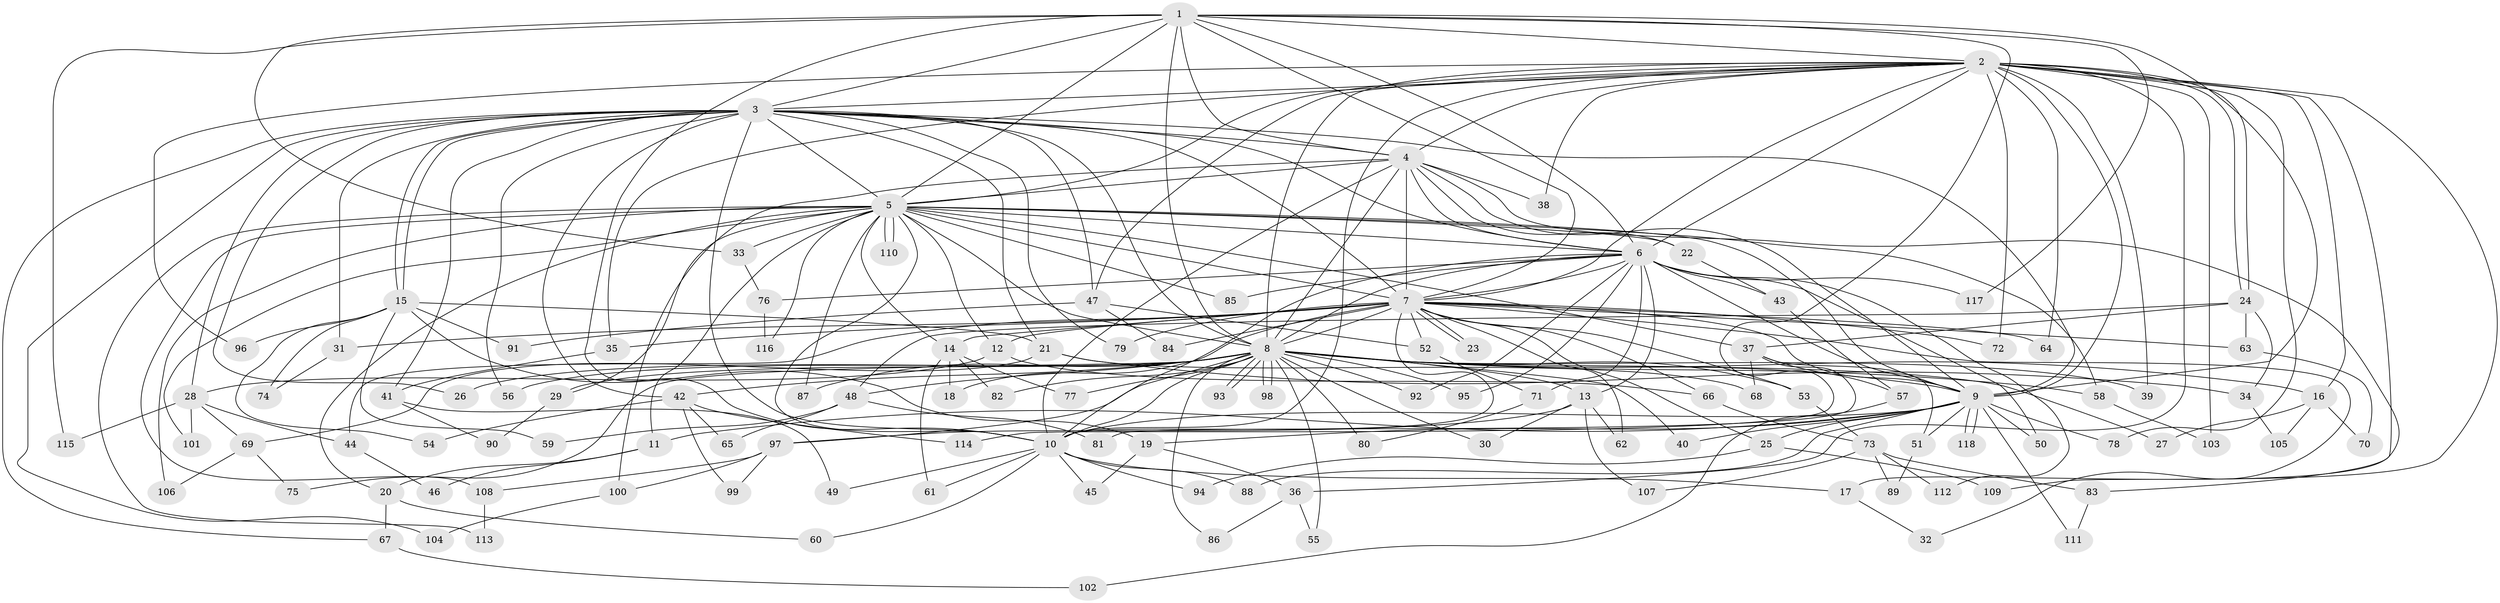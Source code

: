 // Generated by graph-tools (version 1.1) at 2025/49/03/09/25 03:49:40]
// undirected, 118 vertices, 261 edges
graph export_dot {
graph [start="1"]
  node [color=gray90,style=filled];
  1;
  2;
  3;
  4;
  5;
  6;
  7;
  8;
  9;
  10;
  11;
  12;
  13;
  14;
  15;
  16;
  17;
  18;
  19;
  20;
  21;
  22;
  23;
  24;
  25;
  26;
  27;
  28;
  29;
  30;
  31;
  32;
  33;
  34;
  35;
  36;
  37;
  38;
  39;
  40;
  41;
  42;
  43;
  44;
  45;
  46;
  47;
  48;
  49;
  50;
  51;
  52;
  53;
  54;
  55;
  56;
  57;
  58;
  59;
  60;
  61;
  62;
  63;
  64;
  65;
  66;
  67;
  68;
  69;
  70;
  71;
  72;
  73;
  74;
  75;
  76;
  77;
  78;
  79;
  80;
  81;
  82;
  83;
  84;
  85;
  86;
  87;
  88;
  89;
  90;
  91;
  92;
  93;
  94;
  95;
  96;
  97;
  98;
  99;
  100;
  101;
  102;
  103;
  104;
  105;
  106;
  107;
  108;
  109;
  110;
  111;
  112;
  113;
  114;
  115;
  116;
  117;
  118;
  1 -- 2;
  1 -- 3;
  1 -- 4;
  1 -- 5;
  1 -- 6;
  1 -- 7;
  1 -- 8;
  1 -- 9;
  1 -- 10;
  1 -- 33;
  1 -- 114;
  1 -- 115;
  1 -- 117;
  2 -- 3;
  2 -- 4;
  2 -- 5;
  2 -- 6;
  2 -- 7;
  2 -- 8;
  2 -- 9;
  2 -- 10;
  2 -- 16;
  2 -- 17;
  2 -- 24;
  2 -- 24;
  2 -- 35;
  2 -- 36;
  2 -- 38;
  2 -- 39;
  2 -- 47;
  2 -- 64;
  2 -- 72;
  2 -- 78;
  2 -- 96;
  2 -- 103;
  2 -- 109;
  3 -- 4;
  3 -- 5;
  3 -- 6;
  3 -- 7;
  3 -- 8;
  3 -- 9;
  3 -- 10;
  3 -- 15;
  3 -- 15;
  3 -- 21;
  3 -- 26;
  3 -- 28;
  3 -- 31;
  3 -- 41;
  3 -- 42;
  3 -- 47;
  3 -- 56;
  3 -- 67;
  3 -- 79;
  3 -- 104;
  4 -- 5;
  4 -- 6;
  4 -- 7;
  4 -- 8;
  4 -- 9;
  4 -- 10;
  4 -- 22;
  4 -- 38;
  4 -- 83;
  4 -- 100;
  5 -- 6;
  5 -- 7;
  5 -- 8;
  5 -- 9;
  5 -- 10;
  5 -- 11;
  5 -- 12;
  5 -- 14;
  5 -- 20;
  5 -- 22;
  5 -- 29;
  5 -- 33;
  5 -- 37;
  5 -- 58;
  5 -- 85;
  5 -- 87;
  5 -- 101;
  5 -- 106;
  5 -- 108;
  5 -- 110;
  5 -- 110;
  5 -- 113;
  5 -- 116;
  6 -- 7;
  6 -- 8;
  6 -- 9;
  6 -- 10;
  6 -- 13;
  6 -- 43;
  6 -- 50;
  6 -- 71;
  6 -- 76;
  6 -- 85;
  6 -- 92;
  6 -- 95;
  6 -- 112;
  6 -- 117;
  7 -- 8;
  7 -- 9;
  7 -- 10;
  7 -- 12;
  7 -- 14;
  7 -- 18;
  7 -- 23;
  7 -- 23;
  7 -- 25;
  7 -- 31;
  7 -- 32;
  7 -- 35;
  7 -- 44;
  7 -- 52;
  7 -- 53;
  7 -- 62;
  7 -- 63;
  7 -- 64;
  7 -- 66;
  7 -- 72;
  7 -- 79;
  7 -- 84;
  8 -- 9;
  8 -- 10;
  8 -- 13;
  8 -- 16;
  8 -- 26;
  8 -- 27;
  8 -- 29;
  8 -- 30;
  8 -- 39;
  8 -- 40;
  8 -- 42;
  8 -- 48;
  8 -- 53;
  8 -- 55;
  8 -- 56;
  8 -- 58;
  8 -- 75;
  8 -- 77;
  8 -- 80;
  8 -- 82;
  8 -- 86;
  8 -- 87;
  8 -- 92;
  8 -- 93;
  8 -- 93;
  8 -- 95;
  8 -- 97;
  8 -- 98;
  8 -- 98;
  9 -- 10;
  9 -- 11;
  9 -- 19;
  9 -- 25;
  9 -- 40;
  9 -- 50;
  9 -- 51;
  9 -- 78;
  9 -- 88;
  9 -- 111;
  9 -- 118;
  9 -- 118;
  10 -- 17;
  10 -- 45;
  10 -- 49;
  10 -- 60;
  10 -- 61;
  10 -- 88;
  10 -- 94;
  11 -- 20;
  11 -- 46;
  12 -- 28;
  12 -- 66;
  13 -- 30;
  13 -- 62;
  13 -- 97;
  13 -- 107;
  14 -- 18;
  14 -- 61;
  14 -- 77;
  14 -- 82;
  15 -- 19;
  15 -- 21;
  15 -- 54;
  15 -- 59;
  15 -- 74;
  15 -- 91;
  15 -- 96;
  16 -- 27;
  16 -- 70;
  16 -- 105;
  17 -- 32;
  19 -- 36;
  19 -- 45;
  20 -- 60;
  20 -- 67;
  21 -- 34;
  21 -- 68;
  21 -- 69;
  22 -- 43;
  24 -- 34;
  24 -- 37;
  24 -- 48;
  24 -- 63;
  25 -- 94;
  25 -- 109;
  28 -- 44;
  28 -- 69;
  28 -- 101;
  28 -- 115;
  29 -- 90;
  31 -- 74;
  33 -- 76;
  34 -- 105;
  35 -- 41;
  36 -- 55;
  36 -- 86;
  37 -- 51;
  37 -- 57;
  37 -- 68;
  37 -- 81;
  41 -- 49;
  41 -- 90;
  42 -- 54;
  42 -- 65;
  42 -- 99;
  42 -- 114;
  43 -- 57;
  44 -- 46;
  47 -- 52;
  47 -- 84;
  47 -- 91;
  48 -- 59;
  48 -- 65;
  48 -- 81;
  51 -- 89;
  52 -- 71;
  53 -- 73;
  57 -- 102;
  58 -- 103;
  63 -- 70;
  66 -- 73;
  67 -- 102;
  69 -- 75;
  69 -- 106;
  71 -- 80;
  73 -- 83;
  73 -- 89;
  73 -- 107;
  73 -- 112;
  76 -- 116;
  83 -- 111;
  97 -- 99;
  97 -- 100;
  97 -- 108;
  100 -- 104;
  108 -- 113;
}
